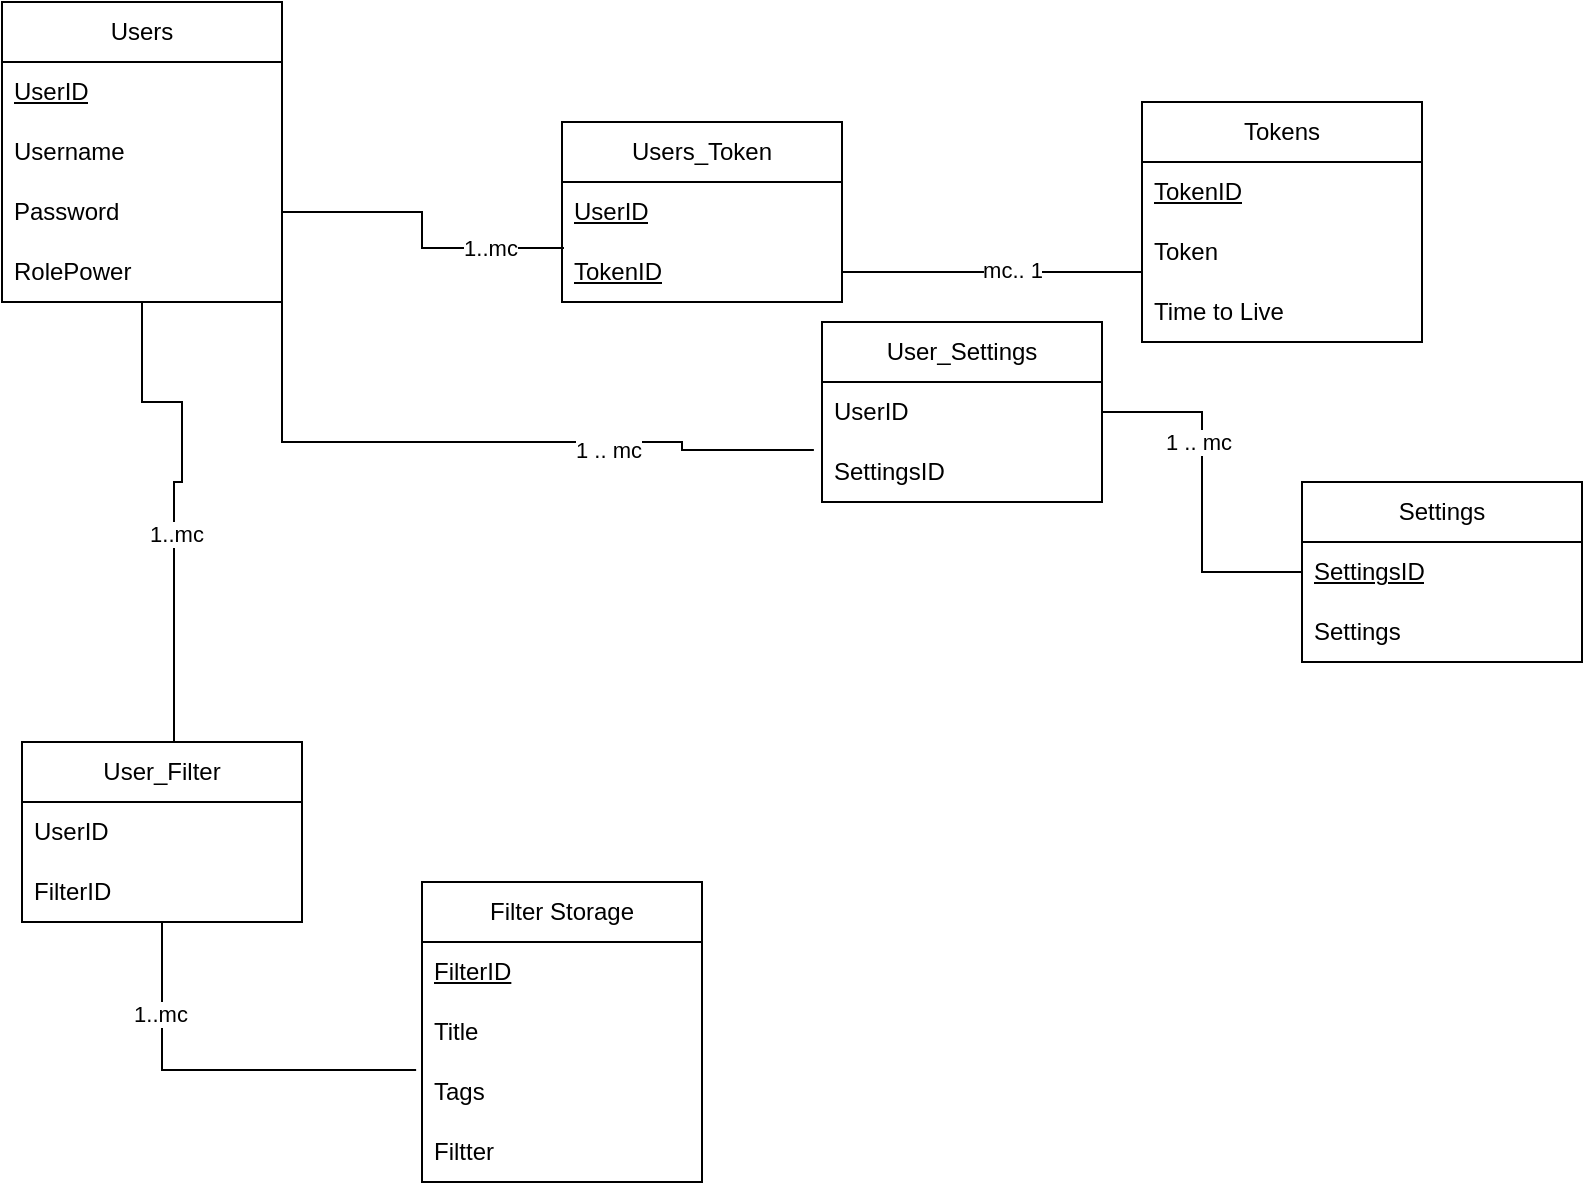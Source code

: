 <mxfile version="27.2.0">
  <diagram name="Seite-1" id="PyMCewjK7tJnpjlXv3_-">
    <mxGraphModel dx="1426" dy="787" grid="1" gridSize="10" guides="1" tooltips="1" connect="1" arrows="1" fold="1" page="1" pageScale="1" pageWidth="827" pageHeight="1169" math="0" shadow="0">
      <root>
        <mxCell id="0" />
        <mxCell id="1" parent="0" />
        <mxCell id="l6um8OxGQzZTa1AcIY-f-15" style="edgeStyle=orthogonalEdgeStyle;rounded=0;orthogonalLoop=1;jettySize=auto;html=1;exitX=1;exitY=0.75;exitDx=0;exitDy=0;endArrow=none;startFill=0;entryX=-0.029;entryY=0.133;entryDx=0;entryDy=0;entryPerimeter=0;" parent="1" source="l6um8OxGQzZTa1AcIY-f-1" target="xHKUDocrOSrU9f3LX6DL-17" edge="1">
          <mxGeometry relative="1" as="geometry">
            <mxPoint x="430" y="250" as="targetPoint" />
            <Array as="points">
              <mxPoint x="190" y="250" />
              <mxPoint x="390" y="250" />
              <mxPoint x="390" y="254" />
            </Array>
          </mxGeometry>
        </mxCell>
        <mxCell id="l6um8OxGQzZTa1AcIY-f-22" value="&lt;div&gt;1 .. mc&lt;/div&gt;" style="edgeLabel;html=1;align=center;verticalAlign=middle;resizable=0;points=[];" parent="l6um8OxGQzZTa1AcIY-f-15" vertex="1" connectable="0">
          <mxGeometry x="0.8" relative="1" as="geometry">
            <mxPoint x="-65" as="offset" />
          </mxGeometry>
        </mxCell>
        <mxCell id="l6um8OxGQzZTa1AcIY-f-1" value="Users" style="swimlane;fontStyle=0;childLayout=stackLayout;horizontal=1;startSize=30;horizontalStack=0;resizeParent=1;resizeParentMax=0;resizeLast=0;collapsible=1;marginBottom=0;whiteSpace=wrap;html=1;" parent="1" vertex="1">
          <mxGeometry x="50" y="30" width="140" height="150" as="geometry">
            <mxRectangle x="80" y="80" width="70" height="30" as="alternateBounds" />
          </mxGeometry>
        </mxCell>
        <mxCell id="l6um8OxGQzZTa1AcIY-f-2" value="&lt;u&gt;UserID&lt;/u&gt;" style="text;strokeColor=none;fillColor=none;align=left;verticalAlign=middle;spacingLeft=4;spacingRight=4;overflow=hidden;points=[[0,0.5],[1,0.5]];portConstraint=eastwest;rotatable=0;whiteSpace=wrap;html=1;" parent="l6um8OxGQzZTa1AcIY-f-1" vertex="1">
          <mxGeometry y="30" width="140" height="30" as="geometry" />
        </mxCell>
        <mxCell id="l6um8OxGQzZTa1AcIY-f-24" value="Username" style="text;strokeColor=none;fillColor=none;align=left;verticalAlign=middle;spacingLeft=4;spacingRight=4;overflow=hidden;points=[[0,0.5],[1,0.5]];portConstraint=eastwest;rotatable=0;whiteSpace=wrap;html=1;" parent="l6um8OxGQzZTa1AcIY-f-1" vertex="1">
          <mxGeometry y="60" width="140" height="30" as="geometry" />
        </mxCell>
        <mxCell id="l6um8OxGQzZTa1AcIY-f-3" value="Password" style="text;strokeColor=none;fillColor=none;align=left;verticalAlign=middle;spacingLeft=4;spacingRight=4;overflow=hidden;points=[[0,0.5],[1,0.5]];portConstraint=eastwest;rotatable=0;whiteSpace=wrap;html=1;" parent="l6um8OxGQzZTa1AcIY-f-1" vertex="1">
          <mxGeometry y="90" width="140" height="30" as="geometry" />
        </mxCell>
        <mxCell id="l6um8OxGQzZTa1AcIY-f-4" value="RolePower" style="text;strokeColor=none;fillColor=none;align=left;verticalAlign=middle;spacingLeft=4;spacingRight=4;overflow=hidden;points=[[0,0.5],[1,0.5]];portConstraint=eastwest;rotatable=0;whiteSpace=wrap;html=1;" parent="l6um8OxGQzZTa1AcIY-f-1" vertex="1">
          <mxGeometry y="120" width="140" height="30" as="geometry" />
        </mxCell>
        <mxCell id="l6um8OxGQzZTa1AcIY-f-6" value="Tokens" style="swimlane;fontStyle=0;childLayout=stackLayout;horizontal=1;startSize=30;horizontalStack=0;resizeParent=1;resizeParentMax=0;resizeLast=0;collapsible=1;marginBottom=0;whiteSpace=wrap;html=1;" parent="1" vertex="1">
          <mxGeometry x="620" y="80" width="140" height="120" as="geometry" />
        </mxCell>
        <mxCell id="l6um8OxGQzZTa1AcIY-f-7" value="&lt;u&gt;TokenID&lt;/u&gt;" style="text;strokeColor=none;fillColor=none;align=left;verticalAlign=middle;spacingLeft=4;spacingRight=4;overflow=hidden;points=[[0,0.5],[1,0.5]];portConstraint=eastwest;rotatable=0;whiteSpace=wrap;html=1;" parent="l6um8OxGQzZTa1AcIY-f-6" vertex="1">
          <mxGeometry y="30" width="140" height="30" as="geometry" />
        </mxCell>
        <mxCell id="l6um8OxGQzZTa1AcIY-f-25" value="Token" style="text;strokeColor=none;fillColor=none;align=left;verticalAlign=middle;spacingLeft=4;spacingRight=4;overflow=hidden;points=[[0,0.5],[1,0.5]];portConstraint=eastwest;rotatable=0;whiteSpace=wrap;html=1;" parent="l6um8OxGQzZTa1AcIY-f-6" vertex="1">
          <mxGeometry y="60" width="140" height="30" as="geometry" />
        </mxCell>
        <mxCell id="l6um8OxGQzZTa1AcIY-f-8" value="Time to Live" style="text;strokeColor=none;fillColor=none;align=left;verticalAlign=middle;spacingLeft=4;spacingRight=4;overflow=hidden;points=[[0,0.5],[1,0.5]];portConstraint=eastwest;rotatable=0;whiteSpace=wrap;html=1;" parent="l6um8OxGQzZTa1AcIY-f-6" vertex="1">
          <mxGeometry y="90" width="140" height="30" as="geometry" />
        </mxCell>
        <mxCell id="l6um8OxGQzZTa1AcIY-f-10" value="Settings" style="swimlane;fontStyle=0;childLayout=stackLayout;horizontal=1;startSize=30;horizontalStack=0;resizeParent=1;resizeParentMax=0;resizeLast=0;collapsible=1;marginBottom=0;whiteSpace=wrap;html=1;" parent="1" vertex="1">
          <mxGeometry x="700" y="270" width="140" height="90" as="geometry" />
        </mxCell>
        <mxCell id="l6um8OxGQzZTa1AcIY-f-11" value="&lt;u&gt;SettingsID&lt;/u&gt;" style="text;strokeColor=none;fillColor=none;align=left;verticalAlign=middle;spacingLeft=4;spacingRight=4;overflow=hidden;points=[[0,0.5],[1,0.5]];portConstraint=eastwest;rotatable=0;whiteSpace=wrap;html=1;" parent="l6um8OxGQzZTa1AcIY-f-10" vertex="1">
          <mxGeometry y="30" width="140" height="30" as="geometry" />
        </mxCell>
        <mxCell id="l6um8OxGQzZTa1AcIY-f-26" value="Settings" style="text;strokeColor=none;fillColor=none;align=left;verticalAlign=middle;spacingLeft=4;spacingRight=4;overflow=hidden;points=[[0,0.5],[1,0.5]];portConstraint=eastwest;rotatable=0;whiteSpace=wrap;html=1;" parent="l6um8OxGQzZTa1AcIY-f-10" vertex="1">
          <mxGeometry y="60" width="140" height="30" as="geometry" />
        </mxCell>
        <mxCell id="l6um8OxGQzZTa1AcIY-f-14" style="edgeStyle=orthogonalEdgeStyle;rounded=0;orthogonalLoop=1;jettySize=auto;html=1;endArrow=none;startFill=0;entryX=0.007;entryY=0.1;entryDx=0;entryDy=0;entryPerimeter=0;" parent="1" source="l6um8OxGQzZTa1AcIY-f-3" target="xHKUDocrOSrU9f3LX6DL-3" edge="1">
          <mxGeometry relative="1" as="geometry">
            <mxPoint x="390" y="185" as="targetPoint" />
          </mxGeometry>
        </mxCell>
        <mxCell id="xHKUDocrOSrU9f3LX6DL-7" value="1..mc" style="edgeLabel;html=1;align=center;verticalAlign=middle;resizable=0;points=[];" vertex="1" connectable="0" parent="l6um8OxGQzZTa1AcIY-f-14">
          <mxGeometry x="0.535" relative="1" as="geometry">
            <mxPoint as="offset" />
          </mxGeometry>
        </mxCell>
        <mxCell id="l6um8OxGQzZTa1AcIY-f-16" value="Filter Storage" style="swimlane;fontStyle=0;childLayout=stackLayout;horizontal=1;startSize=30;horizontalStack=0;resizeParent=1;resizeParentMax=0;resizeLast=0;collapsible=1;marginBottom=0;whiteSpace=wrap;html=1;" parent="1" vertex="1">
          <mxGeometry x="260" y="470" width="140" height="150" as="geometry" />
        </mxCell>
        <mxCell id="l6um8OxGQzZTa1AcIY-f-17" value="&lt;u&gt;FilterID&lt;/u&gt;" style="text;strokeColor=none;fillColor=none;align=left;verticalAlign=middle;spacingLeft=4;spacingRight=4;overflow=hidden;points=[[0,0.5],[1,0.5]];portConstraint=eastwest;rotatable=0;whiteSpace=wrap;html=1;" parent="l6um8OxGQzZTa1AcIY-f-16" vertex="1">
          <mxGeometry y="30" width="140" height="30" as="geometry" />
        </mxCell>
        <mxCell id="l6um8OxGQzZTa1AcIY-f-27" value="&lt;code data-end=&quot;1433&quot; data-start=&quot;1426&quot;&gt;&lt;font face=&quot;Helvetica&quot;&gt;Title&lt;/font&gt;&lt;/code&gt; " style="text;strokeColor=none;fillColor=none;align=left;verticalAlign=middle;spacingLeft=4;spacingRight=4;overflow=hidden;points=[[0,0.5],[1,0.5]];portConstraint=eastwest;rotatable=0;whiteSpace=wrap;html=1;" parent="l6um8OxGQzZTa1AcIY-f-16" vertex="1">
          <mxGeometry y="60" width="140" height="30" as="geometry" />
        </mxCell>
        <mxCell id="l6um8OxGQzZTa1AcIY-f-18" value="Tags" style="text;strokeColor=none;fillColor=none;align=left;verticalAlign=middle;spacingLeft=4;spacingRight=4;overflow=hidden;points=[[0,0.5],[1,0.5]];portConstraint=eastwest;rotatable=0;whiteSpace=wrap;html=1;" parent="l6um8OxGQzZTa1AcIY-f-16" vertex="1">
          <mxGeometry y="90" width="140" height="30" as="geometry" />
        </mxCell>
        <mxCell id="l6um8OxGQzZTa1AcIY-f-19" value="Filtter" style="text;strokeColor=none;fillColor=none;align=left;verticalAlign=middle;spacingLeft=4;spacingRight=4;overflow=hidden;points=[[0,0.5],[1,0.5]];portConstraint=eastwest;rotatable=0;whiteSpace=wrap;html=1;" parent="l6um8OxGQzZTa1AcIY-f-16" vertex="1">
          <mxGeometry y="120" width="140" height="30" as="geometry" />
        </mxCell>
        <mxCell id="l6um8OxGQzZTa1AcIY-f-20" style="edgeStyle=orthogonalEdgeStyle;rounded=0;orthogonalLoop=1;jettySize=auto;html=1;exitX=0.5;exitY=1;exitDx=0;exitDy=0;entryX=0.4;entryY=0;entryDx=0;entryDy=0;endArrow=none;startFill=0;entryPerimeter=0;" parent="1" source="l6um8OxGQzZTa1AcIY-f-1" target="xHKUDocrOSrU9f3LX6DL-9" edge="1">
          <mxGeometry relative="1" as="geometry">
            <Array as="points">
              <mxPoint x="120" y="230" />
              <mxPoint x="140" y="230" />
              <mxPoint x="140" y="270" />
              <mxPoint x="136" y="270" />
            </Array>
          </mxGeometry>
        </mxCell>
        <mxCell id="l6um8OxGQzZTa1AcIY-f-21" value="&lt;div&gt;1..mc&lt;/div&gt;" style="edgeLabel;html=1;align=center;verticalAlign=middle;resizable=0;points=[];" parent="l6um8OxGQzZTa1AcIY-f-20" vertex="1" connectable="0">
          <mxGeometry x="0.059" y="1" relative="1" as="geometry">
            <mxPoint as="offset" />
          </mxGeometry>
        </mxCell>
        <mxCell id="xHKUDocrOSrU9f3LX6DL-1" value="Users_Token" style="swimlane;fontStyle=0;childLayout=stackLayout;horizontal=1;startSize=30;horizontalStack=0;resizeParent=1;resizeParentMax=0;resizeLast=0;collapsible=1;marginBottom=0;whiteSpace=wrap;html=1;" vertex="1" parent="1">
          <mxGeometry x="330" y="90" width="140" height="90" as="geometry" />
        </mxCell>
        <mxCell id="xHKUDocrOSrU9f3LX6DL-2" value="&lt;u&gt;UserID&lt;/u&gt;" style="text;strokeColor=none;fillColor=none;align=left;verticalAlign=middle;spacingLeft=4;spacingRight=4;overflow=hidden;points=[[0,0.5],[1,0.5]];portConstraint=eastwest;rotatable=0;whiteSpace=wrap;html=1;" vertex="1" parent="xHKUDocrOSrU9f3LX6DL-1">
          <mxGeometry y="30" width="140" height="30" as="geometry" />
        </mxCell>
        <mxCell id="xHKUDocrOSrU9f3LX6DL-3" value="&lt;u&gt;TokenID&lt;/u&gt;" style="text;strokeColor=none;fillColor=none;align=left;verticalAlign=middle;spacingLeft=4;spacingRight=4;overflow=hidden;points=[[0,0.5],[1,0.5]];portConstraint=eastwest;rotatable=0;whiteSpace=wrap;html=1;" vertex="1" parent="xHKUDocrOSrU9f3LX6DL-1">
          <mxGeometry y="60" width="140" height="30" as="geometry" />
        </mxCell>
        <mxCell id="xHKUDocrOSrU9f3LX6DL-5" style="edgeStyle=orthogonalEdgeStyle;rounded=0;orthogonalLoop=1;jettySize=auto;html=1;entryX=0;entryY=0.833;entryDx=0;entryDy=0;entryPerimeter=0;endArrow=none;endFill=0;" edge="1" parent="1" source="xHKUDocrOSrU9f3LX6DL-3" target="l6um8OxGQzZTa1AcIY-f-25">
          <mxGeometry relative="1" as="geometry" />
        </mxCell>
        <mxCell id="xHKUDocrOSrU9f3LX6DL-8" value="mc.. 1" style="edgeLabel;html=1;align=center;verticalAlign=middle;resizable=0;points=[];" vertex="1" connectable="0" parent="xHKUDocrOSrU9f3LX6DL-5">
          <mxGeometry x="0.133" y="1" relative="1" as="geometry">
            <mxPoint as="offset" />
          </mxGeometry>
        </mxCell>
        <mxCell id="xHKUDocrOSrU9f3LX6DL-9" value="User_Filter" style="swimlane;fontStyle=0;childLayout=stackLayout;horizontal=1;startSize=30;horizontalStack=0;resizeParent=1;resizeParentMax=0;resizeLast=0;collapsible=1;marginBottom=0;whiteSpace=wrap;html=1;" vertex="1" parent="1">
          <mxGeometry x="60" y="400" width="140" height="90" as="geometry" />
        </mxCell>
        <mxCell id="xHKUDocrOSrU9f3LX6DL-10" value="UserID" style="text;strokeColor=none;fillColor=none;align=left;verticalAlign=middle;spacingLeft=4;spacingRight=4;overflow=hidden;points=[[0,0.5],[1,0.5]];portConstraint=eastwest;rotatable=0;whiteSpace=wrap;html=1;" vertex="1" parent="xHKUDocrOSrU9f3LX6DL-9">
          <mxGeometry y="30" width="140" height="30" as="geometry" />
        </mxCell>
        <mxCell id="xHKUDocrOSrU9f3LX6DL-12" value="FilterID" style="text;strokeColor=none;fillColor=none;align=left;verticalAlign=middle;spacingLeft=4;spacingRight=4;overflow=hidden;points=[[0,0.5],[1,0.5]];portConstraint=eastwest;rotatable=0;whiteSpace=wrap;html=1;" vertex="1" parent="xHKUDocrOSrU9f3LX6DL-9">
          <mxGeometry y="60" width="140" height="30" as="geometry" />
        </mxCell>
        <mxCell id="xHKUDocrOSrU9f3LX6DL-13" style="edgeStyle=orthogonalEdgeStyle;rounded=0;orthogonalLoop=1;jettySize=auto;html=1;exitX=0.5;exitY=1;exitDx=0;exitDy=0;entryX=-0.021;entryY=0.133;entryDx=0;entryDy=0;entryPerimeter=0;endArrow=none;endFill=0;" edge="1" parent="1" source="xHKUDocrOSrU9f3LX6DL-9" target="l6um8OxGQzZTa1AcIY-f-18">
          <mxGeometry relative="1" as="geometry" />
        </mxCell>
        <mxCell id="xHKUDocrOSrU9f3LX6DL-14" value="&lt;div&gt;1..mc&lt;/div&gt;" style="edgeLabel;html=1;align=center;verticalAlign=middle;resizable=0;points=[];" vertex="1" connectable="0" parent="xHKUDocrOSrU9f3LX6DL-13">
          <mxGeometry x="-0.542" y="-1" relative="1" as="geometry">
            <mxPoint as="offset" />
          </mxGeometry>
        </mxCell>
        <mxCell id="xHKUDocrOSrU9f3LX6DL-19" style="edgeStyle=orthogonalEdgeStyle;rounded=0;orthogonalLoop=1;jettySize=auto;html=1;exitX=1;exitY=0.5;exitDx=0;exitDy=0;entryX=0;entryY=0.5;entryDx=0;entryDy=0;endArrow=none;endFill=0;" edge="1" parent="1" source="xHKUDocrOSrU9f3LX6DL-15" target="l6um8OxGQzZTa1AcIY-f-10">
          <mxGeometry relative="1" as="geometry" />
        </mxCell>
        <mxCell id="xHKUDocrOSrU9f3LX6DL-20" value="1 .. mc" style="edgeLabel;html=1;align=center;verticalAlign=middle;resizable=0;points=[];" vertex="1" connectable="0" parent="xHKUDocrOSrU9f3LX6DL-19">
          <mxGeometry x="-0.285" y="-2" relative="1" as="geometry">
            <mxPoint as="offset" />
          </mxGeometry>
        </mxCell>
        <mxCell id="xHKUDocrOSrU9f3LX6DL-15" value="User_Settings" style="swimlane;fontStyle=0;childLayout=stackLayout;horizontal=1;startSize=30;horizontalStack=0;resizeParent=1;resizeParentMax=0;resizeLast=0;collapsible=1;marginBottom=0;whiteSpace=wrap;html=1;" vertex="1" parent="1">
          <mxGeometry x="460" y="190" width="140" height="90" as="geometry" />
        </mxCell>
        <mxCell id="xHKUDocrOSrU9f3LX6DL-16" value="UserID" style="text;strokeColor=none;fillColor=none;align=left;verticalAlign=middle;spacingLeft=4;spacingRight=4;overflow=hidden;points=[[0,0.5],[1,0.5]];portConstraint=eastwest;rotatable=0;whiteSpace=wrap;html=1;" vertex="1" parent="xHKUDocrOSrU9f3LX6DL-15">
          <mxGeometry y="30" width="140" height="30" as="geometry" />
        </mxCell>
        <mxCell id="xHKUDocrOSrU9f3LX6DL-17" value="SettingsID" style="text;strokeColor=none;fillColor=none;align=left;verticalAlign=middle;spacingLeft=4;spacingRight=4;overflow=hidden;points=[[0,0.5],[1,0.5]];portConstraint=eastwest;rotatable=0;whiteSpace=wrap;html=1;" vertex="1" parent="xHKUDocrOSrU9f3LX6DL-15">
          <mxGeometry y="60" width="140" height="30" as="geometry" />
        </mxCell>
      </root>
    </mxGraphModel>
  </diagram>
</mxfile>
